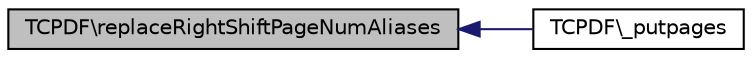 digraph G
{
  edge [fontname="Helvetica",fontsize="10",labelfontname="Helvetica",labelfontsize="10"];
  node [fontname="Helvetica",fontsize="10",shape=record];
  rankdir="LR";
  Node1 [label="TCPDF\\replaceRightShiftPageNumAliases",height=0.2,width=0.4,color="black", fillcolor="grey75", style="filled" fontcolor="black"];
  Node1 -> Node2 [dir="back",color="midnightblue",fontsize="10",style="solid",fontname="Helvetica"];
  Node2 [label="TCPDF\\_putpages",height=0.2,width=0.4,color="black", fillcolor="white", style="filled",URL="$classTCPDF.html#a65bfa0bffc92dd5c359c114b837c81c0",tooltip="Output pages (and replace page number aliases)."];
}
